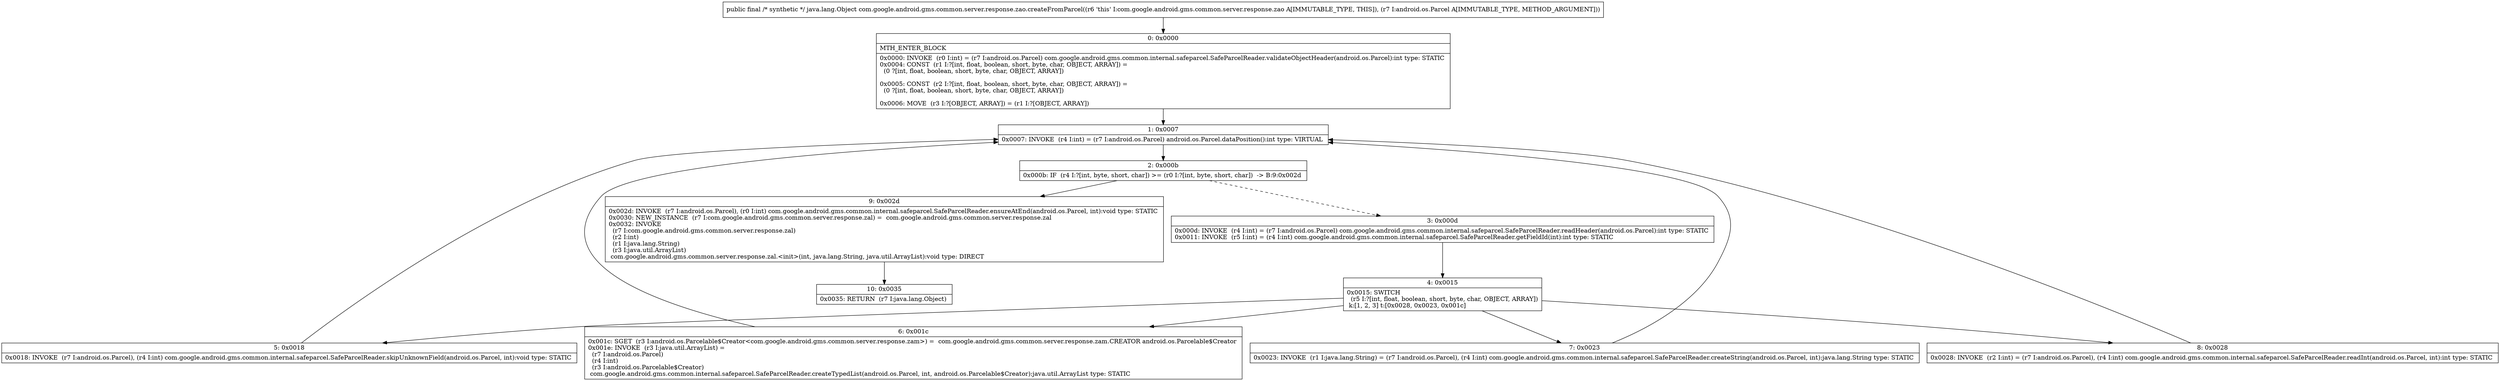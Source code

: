 digraph "CFG forcom.google.android.gms.common.server.response.zao.createFromParcel(Landroid\/os\/Parcel;)Ljava\/lang\/Object;" {
Node_0 [shape=record,label="{0\:\ 0x0000|MTH_ENTER_BLOCK\l|0x0000: INVOKE  (r0 I:int) = (r7 I:android.os.Parcel) com.google.android.gms.common.internal.safeparcel.SafeParcelReader.validateObjectHeader(android.os.Parcel):int type: STATIC \l0x0004: CONST  (r1 I:?[int, float, boolean, short, byte, char, OBJECT, ARRAY]) = \l  (0 ?[int, float, boolean, short, byte, char, OBJECT, ARRAY])\l \l0x0005: CONST  (r2 I:?[int, float, boolean, short, byte, char, OBJECT, ARRAY]) = \l  (0 ?[int, float, boolean, short, byte, char, OBJECT, ARRAY])\l \l0x0006: MOVE  (r3 I:?[OBJECT, ARRAY]) = (r1 I:?[OBJECT, ARRAY]) \l}"];
Node_1 [shape=record,label="{1\:\ 0x0007|0x0007: INVOKE  (r4 I:int) = (r7 I:android.os.Parcel) android.os.Parcel.dataPosition():int type: VIRTUAL \l}"];
Node_2 [shape=record,label="{2\:\ 0x000b|0x000b: IF  (r4 I:?[int, byte, short, char]) \>= (r0 I:?[int, byte, short, char])  \-\> B:9:0x002d \l}"];
Node_3 [shape=record,label="{3\:\ 0x000d|0x000d: INVOKE  (r4 I:int) = (r7 I:android.os.Parcel) com.google.android.gms.common.internal.safeparcel.SafeParcelReader.readHeader(android.os.Parcel):int type: STATIC \l0x0011: INVOKE  (r5 I:int) = (r4 I:int) com.google.android.gms.common.internal.safeparcel.SafeParcelReader.getFieldId(int):int type: STATIC \l}"];
Node_4 [shape=record,label="{4\:\ 0x0015|0x0015: SWITCH  \l  (r5 I:?[int, float, boolean, short, byte, char, OBJECT, ARRAY])\l k:[1, 2, 3] t:[0x0028, 0x0023, 0x001c] \l}"];
Node_5 [shape=record,label="{5\:\ 0x0018|0x0018: INVOKE  (r7 I:android.os.Parcel), (r4 I:int) com.google.android.gms.common.internal.safeparcel.SafeParcelReader.skipUnknownField(android.os.Parcel, int):void type: STATIC \l}"];
Node_6 [shape=record,label="{6\:\ 0x001c|0x001c: SGET  (r3 I:android.os.Parcelable$Creator\<com.google.android.gms.common.server.response.zam\>) =  com.google.android.gms.common.server.response.zam.CREATOR android.os.Parcelable$Creator \l0x001e: INVOKE  (r3 I:java.util.ArrayList) = \l  (r7 I:android.os.Parcel)\l  (r4 I:int)\l  (r3 I:android.os.Parcelable$Creator)\l com.google.android.gms.common.internal.safeparcel.SafeParcelReader.createTypedList(android.os.Parcel, int, android.os.Parcelable$Creator):java.util.ArrayList type: STATIC \l}"];
Node_7 [shape=record,label="{7\:\ 0x0023|0x0023: INVOKE  (r1 I:java.lang.String) = (r7 I:android.os.Parcel), (r4 I:int) com.google.android.gms.common.internal.safeparcel.SafeParcelReader.createString(android.os.Parcel, int):java.lang.String type: STATIC \l}"];
Node_8 [shape=record,label="{8\:\ 0x0028|0x0028: INVOKE  (r2 I:int) = (r7 I:android.os.Parcel), (r4 I:int) com.google.android.gms.common.internal.safeparcel.SafeParcelReader.readInt(android.os.Parcel, int):int type: STATIC \l}"];
Node_9 [shape=record,label="{9\:\ 0x002d|0x002d: INVOKE  (r7 I:android.os.Parcel), (r0 I:int) com.google.android.gms.common.internal.safeparcel.SafeParcelReader.ensureAtEnd(android.os.Parcel, int):void type: STATIC \l0x0030: NEW_INSTANCE  (r7 I:com.google.android.gms.common.server.response.zal) =  com.google.android.gms.common.server.response.zal \l0x0032: INVOKE  \l  (r7 I:com.google.android.gms.common.server.response.zal)\l  (r2 I:int)\l  (r1 I:java.lang.String)\l  (r3 I:java.util.ArrayList)\l com.google.android.gms.common.server.response.zal.\<init\>(int, java.lang.String, java.util.ArrayList):void type: DIRECT \l}"];
Node_10 [shape=record,label="{10\:\ 0x0035|0x0035: RETURN  (r7 I:java.lang.Object) \l}"];
MethodNode[shape=record,label="{public final \/* synthetic *\/ java.lang.Object com.google.android.gms.common.server.response.zao.createFromParcel((r6 'this' I:com.google.android.gms.common.server.response.zao A[IMMUTABLE_TYPE, THIS]), (r7 I:android.os.Parcel A[IMMUTABLE_TYPE, METHOD_ARGUMENT])) }"];
MethodNode -> Node_0;
Node_0 -> Node_1;
Node_1 -> Node_2;
Node_2 -> Node_3[style=dashed];
Node_2 -> Node_9;
Node_3 -> Node_4;
Node_4 -> Node_5;
Node_4 -> Node_6;
Node_4 -> Node_7;
Node_4 -> Node_8;
Node_5 -> Node_1;
Node_6 -> Node_1;
Node_7 -> Node_1;
Node_8 -> Node_1;
Node_9 -> Node_10;
}

